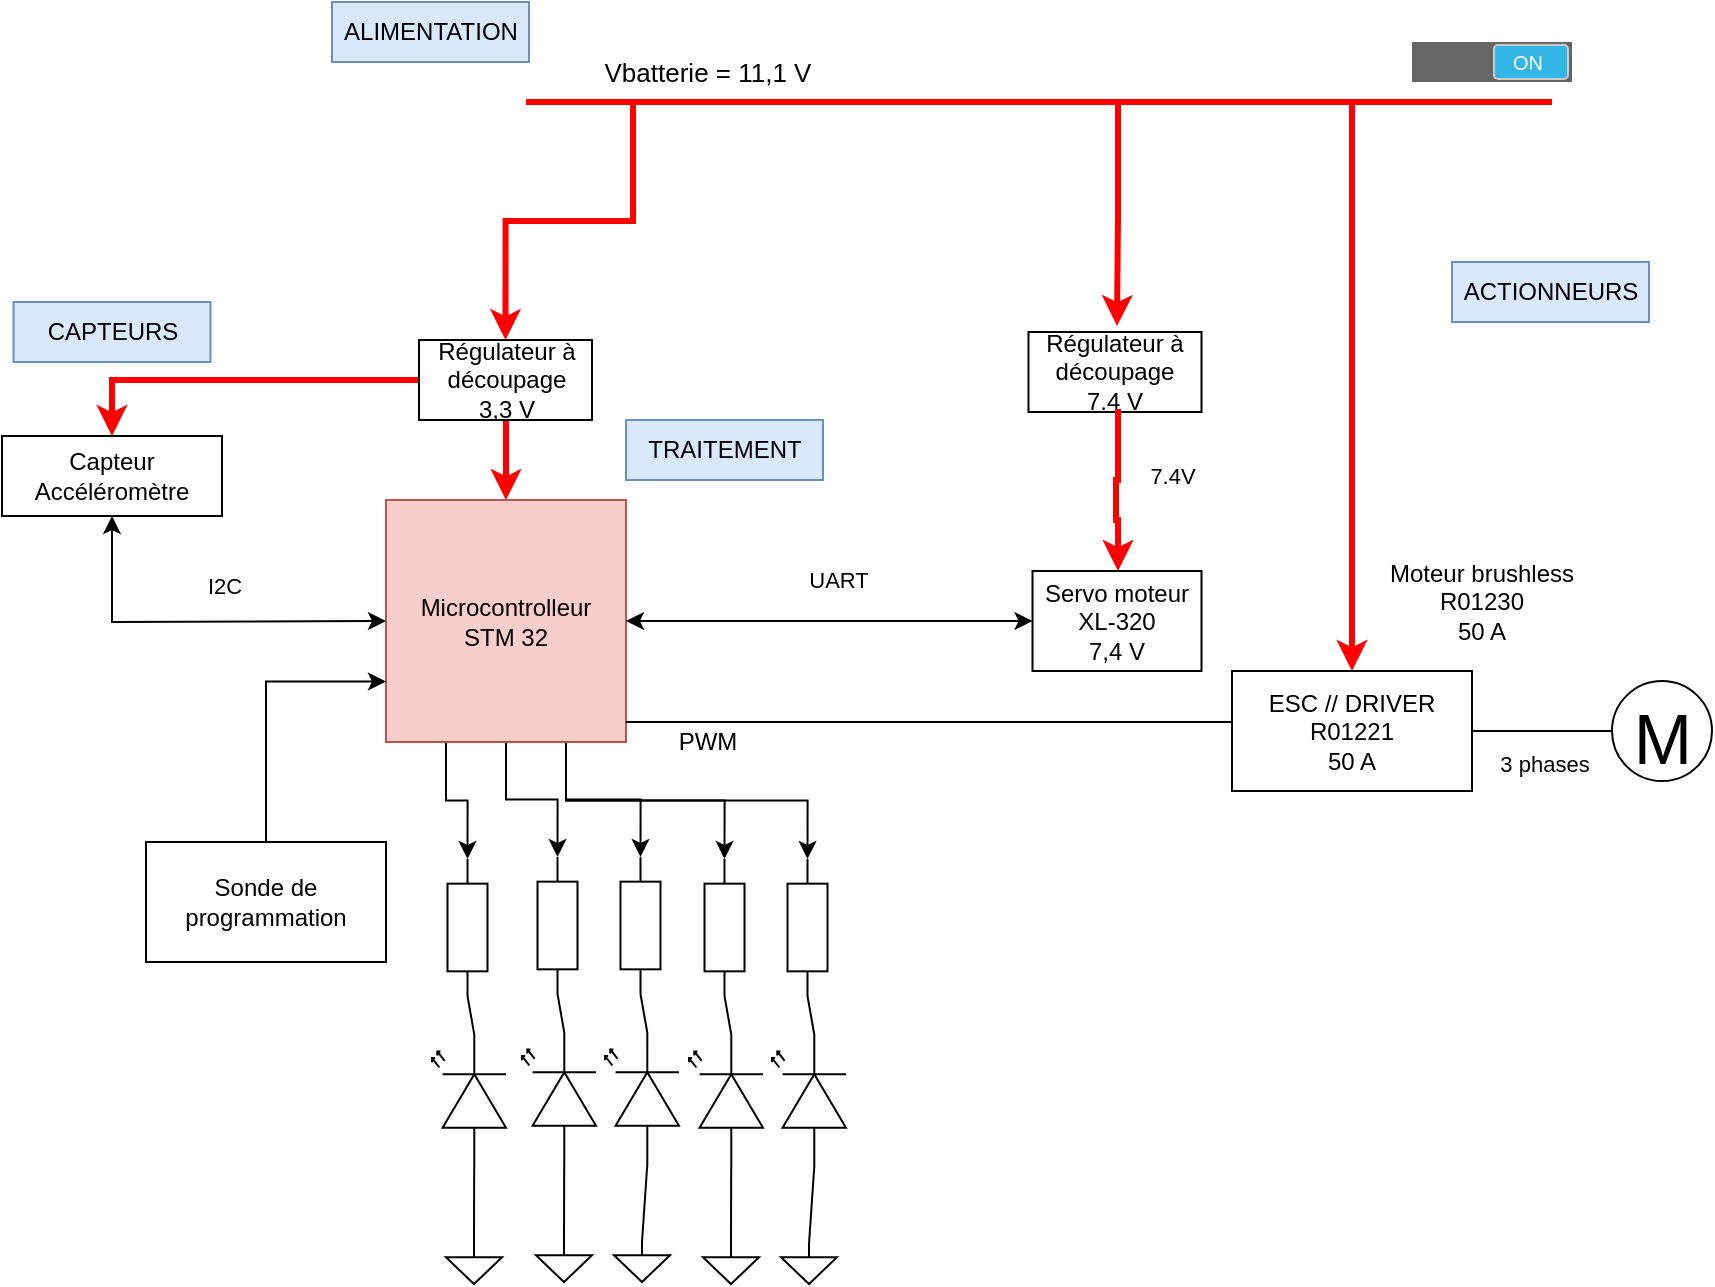 <mxfile version="21.1.5" type="github">
  <diagram name="Page-1" id="BmPKDK8v9zG8-tpcR2I4">
    <mxGraphModel dx="1195" dy="663" grid="1" gridSize="10" guides="1" tooltips="1" connect="1" arrows="1" fold="1" page="1" pageScale="1" pageWidth="1169" pageHeight="827" math="0" shadow="0">
      <root>
        <mxCell id="0" />
        <mxCell id="1" parent="0" />
        <mxCell id="1hGbe3STKy7xls45Atfi-2" value="" style="endArrow=none;html=1;rounded=0;fillColor=#f8cecc;strokeColor=#FF0000;strokeWidth=3;" parent="1" edge="1">
          <mxGeometry width="50" height="50" relative="1" as="geometry">
            <mxPoint x="407" y="190" as="sourcePoint" />
            <mxPoint x="920" y="190" as="targetPoint" />
          </mxGeometry>
        </mxCell>
        <mxCell id="1hGbe3STKy7xls45Atfi-38" style="edgeStyle=orthogonalEdgeStyle;rounded=0;orthogonalLoop=1;jettySize=auto;html=1;exitX=0.25;exitY=1;exitDx=0;exitDy=0;entryX=0.5;entryY=0;entryDx=0;entryDy=0;fillColor=#f8cecc;strokeColor=#FF0000;strokeWidth=3;" parent="1" source="1hGbe3STKy7xls45Atfi-4" target="1hGbe3STKy7xls45Atfi-5" edge="1">
          <mxGeometry relative="1" as="geometry" />
        </mxCell>
        <mxCell id="1hGbe3STKy7xls45Atfi-4" value="&lt;font style=&quot;font-size: 13px;&quot;&gt;Vbatterie = 11,1 V&lt;/font&gt;" style="text;html=1;strokeColor=none;fillColor=none;align=center;verticalAlign=middle;whiteSpace=wrap;rounded=0;" parent="1" vertex="1">
          <mxGeometry x="423" y="160" width="150" height="30" as="geometry" />
        </mxCell>
        <mxCell id="1hGbe3STKy7xls45Atfi-7" style="edgeStyle=orthogonalEdgeStyle;rounded=0;orthogonalLoop=1;jettySize=auto;html=1;entryX=0.5;entryY=0;entryDx=0;entryDy=0;fillColor=#f8cecc;strokeColor=#FF0000;strokeWidth=3;" parent="1" target="1hGbe3STKy7xls45Atfi-8" edge="1">
          <mxGeometry relative="1" as="geometry">
            <mxPoint x="397" y="389" as="targetPoint" />
            <mxPoint x="397" y="349" as="sourcePoint" />
            <Array as="points">
              <mxPoint x="397" y="367" />
              <mxPoint x="397" y="367" />
            </Array>
          </mxGeometry>
        </mxCell>
        <mxCell id="1hGbe3STKy7xls45Atfi-15" value="" style="edgeStyle=orthogonalEdgeStyle;rounded=0;orthogonalLoop=1;jettySize=auto;html=1;fillColor=#f8cecc;strokeColor=#FF0000;strokeWidth=3;" parent="1" source="1hGbe3STKy7xls45Atfi-5" target="1hGbe3STKy7xls45Atfi-14" edge="1">
          <mxGeometry relative="1" as="geometry" />
        </mxCell>
        <mxCell id="1hGbe3STKy7xls45Atfi-5" value="Régulateur à découpage&lt;br&gt;3,3 V" style="rounded=0;whiteSpace=wrap;html=1;" parent="1" vertex="1">
          <mxGeometry x="353.5" y="309" width="86.5" height="40" as="geometry" />
        </mxCell>
        <mxCell id="F3plpZBaPLcceAsT034O-8" style="edgeStyle=orthogonalEdgeStyle;rounded=0;orthogonalLoop=1;jettySize=auto;html=1;entryX=0;entryY=0.5;entryDx=0;entryDy=0;entryPerimeter=0;" edge="1" parent="1" source="1hGbe3STKy7xls45Atfi-8" target="F3plpZBaPLcceAsT034O-3">
          <mxGeometry relative="1" as="geometry" />
        </mxCell>
        <mxCell id="F3plpZBaPLcceAsT034O-9" style="edgeStyle=orthogonalEdgeStyle;rounded=0;orthogonalLoop=1;jettySize=auto;html=1;exitX=0.75;exitY=1;exitDx=0;exitDy=0;entryX=0;entryY=0.5;entryDx=0;entryDy=0;entryPerimeter=0;" edge="1" parent="1" source="1hGbe3STKy7xls45Atfi-8" target="F3plpZBaPLcceAsT034O-4">
          <mxGeometry relative="1" as="geometry" />
        </mxCell>
        <mxCell id="F3plpZBaPLcceAsT034O-31" style="edgeStyle=orthogonalEdgeStyle;rounded=0;orthogonalLoop=1;jettySize=auto;html=1;exitX=0.25;exitY=1;exitDx=0;exitDy=0;entryX=0;entryY=0.5;entryDx=0;entryDy=0;entryPerimeter=0;" edge="1" parent="1" source="1hGbe3STKy7xls45Atfi-8" target="F3plpZBaPLcceAsT034O-27">
          <mxGeometry relative="1" as="geometry" />
        </mxCell>
        <mxCell id="F3plpZBaPLcceAsT034O-32" style="edgeStyle=orthogonalEdgeStyle;rounded=0;orthogonalLoop=1;jettySize=auto;html=1;exitX=0.75;exitY=1;exitDx=0;exitDy=0;entryX=0;entryY=0.5;entryDx=0;entryDy=0;entryPerimeter=0;" edge="1" parent="1" source="1hGbe3STKy7xls45Atfi-8" target="F3plpZBaPLcceAsT034O-18">
          <mxGeometry relative="1" as="geometry" />
        </mxCell>
        <mxCell id="F3plpZBaPLcceAsT034O-33" style="edgeStyle=orthogonalEdgeStyle;rounded=0;orthogonalLoop=1;jettySize=auto;html=1;exitX=0.75;exitY=1;exitDx=0;exitDy=0;entryX=0;entryY=0.5;entryDx=0;entryDy=0;entryPerimeter=0;" edge="1" parent="1" source="1hGbe3STKy7xls45Atfi-8" target="F3plpZBaPLcceAsT034O-19">
          <mxGeometry relative="1" as="geometry" />
        </mxCell>
        <mxCell id="1hGbe3STKy7xls45Atfi-8" value="Microcontrolleur&lt;br&gt;STM 32" style="rounded=0;whiteSpace=wrap;html=1;fillColor=#f8cecc;strokeColor=#b85450;" parent="1" vertex="1">
          <mxGeometry x="337" y="389" width="120" height="121" as="geometry" />
        </mxCell>
        <mxCell id="1hGbe3STKy7xls45Atfi-10" style="edgeStyle=orthogonalEdgeStyle;rounded=0;orthogonalLoop=1;jettySize=auto;html=1;entryX=0;entryY=0.75;entryDx=0;entryDy=0;" parent="1" source="1hGbe3STKy7xls45Atfi-9" target="1hGbe3STKy7xls45Atfi-8" edge="1">
          <mxGeometry relative="1" as="geometry" />
        </mxCell>
        <mxCell id="1hGbe3STKy7xls45Atfi-9" value="Sonde de programmation" style="rounded=0;whiteSpace=wrap;html=1;" parent="1" vertex="1">
          <mxGeometry x="217" y="560" width="120" height="60" as="geometry" />
        </mxCell>
        <mxCell id="1hGbe3STKy7xls45Atfi-14" value="Capteur&lt;br&gt;Accéléromètre" style="whiteSpace=wrap;html=1;rounded=0;" parent="1" vertex="1">
          <mxGeometry x="145" y="357" width="110" height="40" as="geometry" />
        </mxCell>
        <mxCell id="1hGbe3STKy7xls45Atfi-23" value="PWM" style="text;html=1;strokeColor=none;fillColor=none;align=center;verticalAlign=middle;whiteSpace=wrap;rounded=0;" parent="1" vertex="1">
          <mxGeometry x="483" y="500" width="30" height="20" as="geometry" />
        </mxCell>
        <mxCell id="1hGbe3STKy7xls45Atfi-37" value="&lt;font style=&quot;font-size: 35px;&quot;&gt;M&lt;/font&gt;" style="dashed=0;outlineConnect=0;align=center;html=1;shape=mxgraph.pid.engines.electric_motor;fontSize=45;" parent="1" vertex="1">
          <mxGeometry x="950" y="479.5" width="50" height="50" as="geometry" />
        </mxCell>
        <mxCell id="1hGbe3STKy7xls45Atfi-44" value="" style="endArrow=classic;html=1;rounded=0;entryX=0.5;entryY=0;entryDx=0;entryDy=0;fillColor=#f8cecc;strokeColor=#FF0000;strokeWidth=3;" parent="1" target="PL_ob4Qz7i8l5Ci_AiX1-11" edge="1">
          <mxGeometry width="50" height="50" relative="1" as="geometry">
            <mxPoint x="820" y="190" as="sourcePoint" />
            <mxPoint x="1090" y="414.0" as="targetPoint" />
            <Array as="points">
              <mxPoint x="820" y="330" />
            </Array>
          </mxGeometry>
        </mxCell>
        <mxCell id="1hGbe3STKy7xls45Atfi-45" value="Moteur brushless&lt;br&gt;R01230&lt;br&gt;50 A" style="text;html=1;strokeColor=none;fillColor=none;align=center;verticalAlign=middle;whiteSpace=wrap;rounded=0;" parent="1" vertex="1">
          <mxGeometry x="830" y="424.5" width="110" height="30" as="geometry" />
        </mxCell>
        <mxCell id="1hGbe3STKy7xls45Atfi-54" value="Servo moteur&lt;br&gt;XL-320&lt;br&gt;7,4 V" style="rounded=0;whiteSpace=wrap;html=1;" parent="1" vertex="1">
          <mxGeometry x="660.25" y="424.5" width="84.5" height="50" as="geometry" />
        </mxCell>
        <mxCell id="1hGbe3STKy7xls45Atfi-55" value="ACTIONNEURS" style="text;html=1;strokeColor=#6c8ebf;fillColor=#dae8fc;align=center;verticalAlign=middle;whiteSpace=wrap;rounded=0;" parent="1" vertex="1">
          <mxGeometry x="870" y="270" width="98.5" height="30" as="geometry" />
        </mxCell>
        <mxCell id="1hGbe3STKy7xls45Atfi-56" value="TRAITEMENT" style="text;html=1;strokeColor=#6c8ebf;fillColor=#dae8fc;align=center;verticalAlign=middle;whiteSpace=wrap;rounded=0;" parent="1" vertex="1">
          <mxGeometry x="457" y="349" width="98.5" height="30" as="geometry" />
        </mxCell>
        <mxCell id="1hGbe3STKy7xls45Atfi-57" value="CAPTEURS" style="text;html=1;strokeColor=#6c8ebf;fillColor=#dae8fc;align=center;verticalAlign=middle;whiteSpace=wrap;rounded=0;" parent="1" vertex="1">
          <mxGeometry x="150.75" y="290" width="98.5" height="30" as="geometry" />
        </mxCell>
        <mxCell id="1hGbe3STKy7xls45Atfi-58" value="ALIMENTATION" style="text;html=1;strokeColor=#6c8ebf;fillColor=#dae8fc;align=center;verticalAlign=middle;whiteSpace=wrap;rounded=0;" parent="1" vertex="1">
          <mxGeometry x="310" y="140" width="98.5" height="30" as="geometry" />
        </mxCell>
        <mxCell id="1hGbe3STKy7xls45Atfi-71" style="edgeStyle=orthogonalEdgeStyle;rounded=0;orthogonalLoop=1;jettySize=auto;html=1;exitX=0.5;exitY=0;exitDx=0;exitDy=0;entryX=0.5;entryY=0;entryDx=0;entryDy=0;fillColor=#f8cecc;strokeColor=#FF0000;strokeWidth=3;" parent="1" edge="1">
          <mxGeometry relative="1" as="geometry">
            <mxPoint x="692" y="190" as="sourcePoint" />
            <Array as="points">
              <mxPoint x="703" y="190" />
              <mxPoint x="703" y="246" />
            </Array>
            <mxPoint x="702.5" y="302" as="targetPoint" />
          </mxGeometry>
        </mxCell>
        <mxCell id="1hGbe3STKy7xls45Atfi-72" style="edgeStyle=orthogonalEdgeStyle;rounded=0;orthogonalLoop=1;jettySize=auto;html=1;exitX=1;exitY=0.5;exitDx=0;exitDy=0;exitPerimeter=0;entryX=0;entryY=0.5;entryDx=0;entryDy=0;entryPerimeter=0;" parent="1" edge="1">
          <mxGeometry relative="1" as="geometry">
            <mxPoint x="664.955" y="457" as="targetPoint" />
          </mxGeometry>
        </mxCell>
        <mxCell id="1hGbe3STKy7xls45Atfi-68" value="" style="endArrow=none;html=1;rounded=0;exitX=1;exitY=0.917;exitDx=0;exitDy=0;exitPerimeter=0;" parent="1" source="1hGbe3STKy7xls45Atfi-8" edge="1">
          <mxGeometry width="50" height="50" relative="1" as="geometry">
            <mxPoint x="457" y="570" as="sourcePoint" />
            <mxPoint x="780" y="500" as="targetPoint" />
          </mxGeometry>
        </mxCell>
        <mxCell id="F3plpZBaPLcceAsT034O-1" value="" style="verticalLabelPosition=bottom;shadow=0;dashed=0;align=center;html=1;verticalAlign=top;shape=mxgraph.electrical.opto_electronics.led_2;pointerEvents=1;rotation=-90;" vertex="1" parent="1">
          <mxGeometry x="390" y="670" width="67" height="37" as="geometry" />
        </mxCell>
        <mxCell id="F3plpZBaPLcceAsT034O-2" value="" style="verticalLabelPosition=bottom;shadow=0;dashed=0;align=center;html=1;verticalAlign=top;shape=mxgraph.electrical.opto_electronics.led_2;pointerEvents=1;rotation=-90;" vertex="1" parent="1">
          <mxGeometry x="431.5" y="670" width="67" height="37" as="geometry" />
        </mxCell>
        <mxCell id="F3plpZBaPLcceAsT034O-3" value="" style="pointerEvents=1;verticalLabelPosition=bottom;shadow=0;dashed=0;align=center;html=1;verticalAlign=top;shape=mxgraph.electrical.resistors.resistor_1;rotation=90;" vertex="1" parent="1">
          <mxGeometry x="388.5" y="591.75" width="68.5" height="20" as="geometry" />
        </mxCell>
        <mxCell id="F3plpZBaPLcceAsT034O-4" value="" style="pointerEvents=1;verticalLabelPosition=bottom;shadow=0;dashed=0;align=center;html=1;verticalAlign=top;shape=mxgraph.electrical.resistors.resistor_1;rotation=90;" vertex="1" parent="1">
          <mxGeometry x="430" y="591.75" width="68.5" height="20" as="geometry" />
        </mxCell>
        <mxCell id="F3plpZBaPLcceAsT034O-6" value="" style="pointerEvents=1;verticalLabelPosition=bottom;shadow=0;dashed=0;align=center;html=1;verticalAlign=top;shape=mxgraph.electrical.signal_sources.signal_ground;" vertex="1" parent="1">
          <mxGeometry x="412" y="760" width="28" height="20" as="geometry" />
        </mxCell>
        <mxCell id="F3plpZBaPLcceAsT034O-7" value="" style="pointerEvents=1;verticalLabelPosition=bottom;shadow=0;dashed=0;align=center;html=1;verticalAlign=top;shape=mxgraph.electrical.signal_sources.signal_ground;" vertex="1" parent="1">
          <mxGeometry x="451" y="760" width="28" height="20" as="geometry" />
        </mxCell>
        <mxCell id="F3plpZBaPLcceAsT034O-11" value="" style="endArrow=none;html=1;rounded=0;exitX=1;exitY=0.57;exitDx=0;exitDy=0;exitPerimeter=0;entryX=1;entryY=0.5;entryDx=0;entryDy=0;entryPerimeter=0;" edge="1" parent="1" source="F3plpZBaPLcceAsT034O-2" target="F3plpZBaPLcceAsT034O-4">
          <mxGeometry width="50" height="50" relative="1" as="geometry">
            <mxPoint x="540" y="540" as="sourcePoint" />
            <mxPoint x="590" y="490" as="targetPoint" />
          </mxGeometry>
        </mxCell>
        <mxCell id="F3plpZBaPLcceAsT034O-12" value="" style="endArrow=none;html=1;rounded=0;exitX=1;exitY=0.57;exitDx=0;exitDy=0;exitPerimeter=0;entryX=1;entryY=0.5;entryDx=0;entryDy=0;entryPerimeter=0;" edge="1" parent="1" source="F3plpZBaPLcceAsT034O-1" target="F3plpZBaPLcceAsT034O-3">
          <mxGeometry width="50" height="50" relative="1" as="geometry">
            <mxPoint x="540" y="540" as="sourcePoint" />
            <mxPoint x="590" y="490" as="targetPoint" />
          </mxGeometry>
        </mxCell>
        <mxCell id="F3plpZBaPLcceAsT034O-14" value="" style="endArrow=none;html=1;rounded=0;exitX=0.5;exitY=0;exitDx=0;exitDy=0;exitPerimeter=0;entryX=0;entryY=0.57;entryDx=0;entryDy=0;entryPerimeter=0;" edge="1" parent="1" source="F3plpZBaPLcceAsT034O-7" target="F3plpZBaPLcceAsT034O-2">
          <mxGeometry width="50" height="50" relative="1" as="geometry">
            <mxPoint x="540" y="540" as="sourcePoint" />
            <mxPoint x="590" y="490" as="targetPoint" />
          </mxGeometry>
        </mxCell>
        <mxCell id="F3plpZBaPLcceAsT034O-15" value="" style="endArrow=none;html=1;rounded=0;exitX=0.5;exitY=0;exitDx=0;exitDy=0;exitPerimeter=0;entryX=0;entryY=0.57;entryDx=0;entryDy=0;entryPerimeter=0;" edge="1" parent="1" source="F3plpZBaPLcceAsT034O-6" target="F3plpZBaPLcceAsT034O-1">
          <mxGeometry width="50" height="50" relative="1" as="geometry">
            <mxPoint x="540" y="540" as="sourcePoint" />
            <mxPoint x="590" y="490" as="targetPoint" />
          </mxGeometry>
        </mxCell>
        <mxCell id="F3plpZBaPLcceAsT034O-16" value="" style="verticalLabelPosition=bottom;shadow=0;dashed=0;align=center;html=1;verticalAlign=top;shape=mxgraph.electrical.opto_electronics.led_2;pointerEvents=1;rotation=-90;" vertex="1" parent="1">
          <mxGeometry x="473.5" y="671" width="67" height="37" as="geometry" />
        </mxCell>
        <mxCell id="F3plpZBaPLcceAsT034O-17" value="" style="verticalLabelPosition=bottom;shadow=0;dashed=0;align=center;html=1;verticalAlign=top;shape=mxgraph.electrical.opto_electronics.led_2;pointerEvents=1;rotation=-90;" vertex="1" parent="1">
          <mxGeometry x="515" y="671" width="67" height="37" as="geometry" />
        </mxCell>
        <mxCell id="F3plpZBaPLcceAsT034O-18" value="" style="pointerEvents=1;verticalLabelPosition=bottom;shadow=0;dashed=0;align=center;html=1;verticalAlign=top;shape=mxgraph.electrical.resistors.resistor_1;rotation=90;" vertex="1" parent="1">
          <mxGeometry x="472" y="592.75" width="68.5" height="20" as="geometry" />
        </mxCell>
        <mxCell id="F3plpZBaPLcceAsT034O-19" value="" style="pointerEvents=1;verticalLabelPosition=bottom;shadow=0;dashed=0;align=center;html=1;verticalAlign=top;shape=mxgraph.electrical.resistors.resistor_1;rotation=90;" vertex="1" parent="1">
          <mxGeometry x="513.5" y="592.75" width="68.5" height="20" as="geometry" />
        </mxCell>
        <mxCell id="F3plpZBaPLcceAsT034O-20" value="" style="pointerEvents=1;verticalLabelPosition=bottom;shadow=0;dashed=0;align=center;html=1;verticalAlign=top;shape=mxgraph.electrical.signal_sources.signal_ground;" vertex="1" parent="1">
          <mxGeometry x="495.5" y="761" width="28" height="20" as="geometry" />
        </mxCell>
        <mxCell id="F3plpZBaPLcceAsT034O-21" value="" style="pointerEvents=1;verticalLabelPosition=bottom;shadow=0;dashed=0;align=center;html=1;verticalAlign=top;shape=mxgraph.electrical.signal_sources.signal_ground;" vertex="1" parent="1">
          <mxGeometry x="534.5" y="761" width="28" height="20" as="geometry" />
        </mxCell>
        <mxCell id="F3plpZBaPLcceAsT034O-22" value="" style="endArrow=none;html=1;rounded=0;exitX=1;exitY=0.57;exitDx=0;exitDy=0;exitPerimeter=0;entryX=1;entryY=0.5;entryDx=0;entryDy=0;entryPerimeter=0;" edge="1" parent="1" source="F3plpZBaPLcceAsT034O-17" target="F3plpZBaPLcceAsT034O-19">
          <mxGeometry width="50" height="50" relative="1" as="geometry">
            <mxPoint x="623.5" y="541" as="sourcePoint" />
            <mxPoint x="673.5" y="491" as="targetPoint" />
          </mxGeometry>
        </mxCell>
        <mxCell id="F3plpZBaPLcceAsT034O-23" value="" style="endArrow=none;html=1;rounded=0;exitX=1;exitY=0.57;exitDx=0;exitDy=0;exitPerimeter=0;entryX=1;entryY=0.5;entryDx=0;entryDy=0;entryPerimeter=0;" edge="1" parent="1" source="F3plpZBaPLcceAsT034O-16" target="F3plpZBaPLcceAsT034O-18">
          <mxGeometry width="50" height="50" relative="1" as="geometry">
            <mxPoint x="623.5" y="541" as="sourcePoint" />
            <mxPoint x="673.5" y="491" as="targetPoint" />
          </mxGeometry>
        </mxCell>
        <mxCell id="F3plpZBaPLcceAsT034O-24" value="" style="endArrow=none;html=1;rounded=0;exitX=0.5;exitY=0;exitDx=0;exitDy=0;exitPerimeter=0;entryX=0;entryY=0.57;entryDx=0;entryDy=0;entryPerimeter=0;" edge="1" parent="1" source="F3plpZBaPLcceAsT034O-21" target="F3plpZBaPLcceAsT034O-17">
          <mxGeometry width="50" height="50" relative="1" as="geometry">
            <mxPoint x="623.5" y="541" as="sourcePoint" />
            <mxPoint x="673.5" y="491" as="targetPoint" />
          </mxGeometry>
        </mxCell>
        <mxCell id="F3plpZBaPLcceAsT034O-25" value="" style="endArrow=none;html=1;rounded=0;exitX=0.5;exitY=0;exitDx=0;exitDy=0;exitPerimeter=0;entryX=0;entryY=0.57;entryDx=0;entryDy=0;entryPerimeter=0;" edge="1" parent="1" source="F3plpZBaPLcceAsT034O-20" target="F3plpZBaPLcceAsT034O-16">
          <mxGeometry width="50" height="50" relative="1" as="geometry">
            <mxPoint x="623.5" y="541" as="sourcePoint" />
            <mxPoint x="673.5" y="491" as="targetPoint" />
          </mxGeometry>
        </mxCell>
        <mxCell id="F3plpZBaPLcceAsT034O-26" value="" style="verticalLabelPosition=bottom;shadow=0;dashed=0;align=center;html=1;verticalAlign=top;shape=mxgraph.electrical.opto_electronics.led_2;pointerEvents=1;rotation=-90;" vertex="1" parent="1">
          <mxGeometry x="345" y="671" width="67" height="37" as="geometry" />
        </mxCell>
        <mxCell id="F3plpZBaPLcceAsT034O-27" value="" style="pointerEvents=1;verticalLabelPosition=bottom;shadow=0;dashed=0;align=center;html=1;verticalAlign=top;shape=mxgraph.electrical.resistors.resistor_1;rotation=90;" vertex="1" parent="1">
          <mxGeometry x="343.5" y="592.75" width="68.5" height="20" as="geometry" />
        </mxCell>
        <mxCell id="F3plpZBaPLcceAsT034O-28" value="" style="pointerEvents=1;verticalLabelPosition=bottom;shadow=0;dashed=0;align=center;html=1;verticalAlign=top;shape=mxgraph.electrical.signal_sources.signal_ground;" vertex="1" parent="1">
          <mxGeometry x="367" y="761" width="28" height="20" as="geometry" />
        </mxCell>
        <mxCell id="F3plpZBaPLcceAsT034O-29" value="" style="endArrow=none;html=1;rounded=0;exitX=1;exitY=0.57;exitDx=0;exitDy=0;exitPerimeter=0;entryX=1;entryY=0.5;entryDx=0;entryDy=0;entryPerimeter=0;" edge="1" parent="1" source="F3plpZBaPLcceAsT034O-26" target="F3plpZBaPLcceAsT034O-27">
          <mxGeometry width="50" height="50" relative="1" as="geometry">
            <mxPoint x="495" y="541" as="sourcePoint" />
            <mxPoint x="545" y="491" as="targetPoint" />
          </mxGeometry>
        </mxCell>
        <mxCell id="F3plpZBaPLcceAsT034O-30" value="" style="endArrow=none;html=1;rounded=0;exitX=0.5;exitY=0;exitDx=0;exitDy=0;exitPerimeter=0;entryX=0;entryY=0.57;entryDx=0;entryDy=0;entryPerimeter=0;" edge="1" parent="1" source="F3plpZBaPLcceAsT034O-28" target="F3plpZBaPLcceAsT034O-26">
          <mxGeometry width="50" height="50" relative="1" as="geometry">
            <mxPoint x="495" y="541" as="sourcePoint" />
            <mxPoint x="545" y="491" as="targetPoint" />
          </mxGeometry>
        </mxCell>
        <mxCell id="PL_ob4Qz7i8l5Ci_AiX1-2" value="" style="endArrow=classic;startArrow=classic;html=1;rounded=0;exitX=0.5;exitY=1;exitDx=0;exitDy=0;entryX=0;entryY=0.5;entryDx=0;entryDy=0;" edge="1" parent="1" source="1hGbe3STKy7xls45Atfi-14" target="1hGbe3STKy7xls45Atfi-8">
          <mxGeometry width="50" height="50" relative="1" as="geometry">
            <mxPoint x="380" y="380" as="sourcePoint" />
            <mxPoint x="430" y="330" as="targetPoint" />
            <Array as="points">
              <mxPoint x="200" y="450" />
            </Array>
          </mxGeometry>
        </mxCell>
        <mxCell id="PL_ob4Qz7i8l5Ci_AiX1-3" value="I2C" style="edgeLabel;html=1;align=center;verticalAlign=middle;resizable=0;points=[];" connectable="0" vertex="1" parent="PL_ob4Qz7i8l5Ci_AiX1-2">
          <mxGeometry x="0.047" y="3" relative="1" as="geometry">
            <mxPoint x="9" y="-15" as="offset" />
          </mxGeometry>
        </mxCell>
        <mxCell id="PL_ob4Qz7i8l5Ci_AiX1-4" value="" style="endArrow=classic;startArrow=classic;html=1;rounded=0;exitX=0;exitY=0.5;exitDx=0;exitDy=0;entryX=1;entryY=0.5;entryDx=0;entryDy=0;" edge="1" parent="1" source="1hGbe3STKy7xls45Atfi-54" target="1hGbe3STKy7xls45Atfi-8">
          <mxGeometry width="50" height="50" relative="1" as="geometry">
            <mxPoint x="730" y="420" as="sourcePoint" />
            <mxPoint x="780" y="370" as="targetPoint" />
          </mxGeometry>
        </mxCell>
        <mxCell id="PL_ob4Qz7i8l5Ci_AiX1-5" value="UART" style="edgeLabel;html=1;align=center;verticalAlign=middle;resizable=0;points=[];" connectable="0" vertex="1" parent="PL_ob4Qz7i8l5Ci_AiX1-4">
          <mxGeometry x="-0.212" y="2" relative="1" as="geometry">
            <mxPoint x="-18" y="-23" as="offset" />
          </mxGeometry>
        </mxCell>
        <mxCell id="PL_ob4Qz7i8l5Ci_AiX1-6" value="Régulateur à découpage&lt;br&gt;7.4 V" style="rounded=0;whiteSpace=wrap;html=1;" vertex="1" parent="1">
          <mxGeometry x="658.25" y="305" width="86.5" height="40" as="geometry" />
        </mxCell>
        <mxCell id="PL_ob4Qz7i8l5Ci_AiX1-9" style="edgeStyle=orthogonalEdgeStyle;rounded=0;orthogonalLoop=1;jettySize=auto;html=1;fillColor=#f8cecc;strokeColor=#FF0000;strokeWidth=3;exitX=0.5;exitY=1;exitDx=0;exitDy=0;" edge="1" parent="1" source="PL_ob4Qz7i8l5Ci_AiX1-6" target="1hGbe3STKy7xls45Atfi-54">
          <mxGeometry relative="1" as="geometry">
            <mxPoint x="407" y="399" as="targetPoint" />
            <mxPoint x="407" y="359" as="sourcePoint" />
            <Array as="points">
              <mxPoint x="703" y="345" />
              <mxPoint x="703" y="379" />
              <mxPoint x="702" y="379" />
              <mxPoint x="702" y="399" />
              <mxPoint x="703" y="399" />
            </Array>
          </mxGeometry>
        </mxCell>
        <mxCell id="PL_ob4Qz7i8l5Ci_AiX1-10" value="7.4V" style="edgeLabel;html=1;align=center;verticalAlign=middle;resizable=0;points=[];" connectable="0" vertex="1" parent="PL_ob4Qz7i8l5Ci_AiX1-9">
          <mxGeometry x="-0.361" relative="1" as="geometry">
            <mxPoint x="27" y="7" as="offset" />
          </mxGeometry>
        </mxCell>
        <mxCell id="PL_ob4Qz7i8l5Ci_AiX1-11" value="ESC // DRIVER&lt;br&gt;R01221&lt;br&gt;50 A" style="rounded=0;whiteSpace=wrap;html=1;" vertex="1" parent="1">
          <mxGeometry x="760" y="474.5" width="120" height="60" as="geometry" />
        </mxCell>
        <mxCell id="PL_ob4Qz7i8l5Ci_AiX1-15" value="" style="endArrow=none;html=1;rounded=0;entryX=0;entryY=0.5;entryDx=0;entryDy=0;entryPerimeter=0;exitX=1;exitY=0.5;exitDx=0;exitDy=0;" edge="1" parent="1" source="PL_ob4Qz7i8l5Ci_AiX1-11" target="1hGbe3STKy7xls45Atfi-37">
          <mxGeometry width="50" height="50" relative="1" as="geometry">
            <mxPoint x="760" y="490" as="sourcePoint" />
            <mxPoint x="810" y="440" as="targetPoint" />
          </mxGeometry>
        </mxCell>
        <mxCell id="PL_ob4Qz7i8l5Ci_AiX1-16" value="3 phases" style="edgeLabel;html=1;align=center;verticalAlign=middle;resizable=0;points=[];" connectable="0" vertex="1" parent="PL_ob4Qz7i8l5Ci_AiX1-15">
          <mxGeometry x="-0.407" relative="1" as="geometry">
            <mxPoint x="15" y="16" as="offset" />
          </mxGeometry>
        </mxCell>
        <mxCell id="F3plpZBaPLcceAsT034O-34" value="" style="verticalLabelPosition=bottom;verticalAlign=top;html=1;shadow=0;dashed=0;strokeWidth=1;shape=mxgraph.android.switch_on;fillColor=#666666;sketch=0;" vertex="1" parent="1">
          <mxGeometry x="850" y="160" width="80" height="20" as="geometry" />
        </mxCell>
      </root>
    </mxGraphModel>
  </diagram>
</mxfile>
